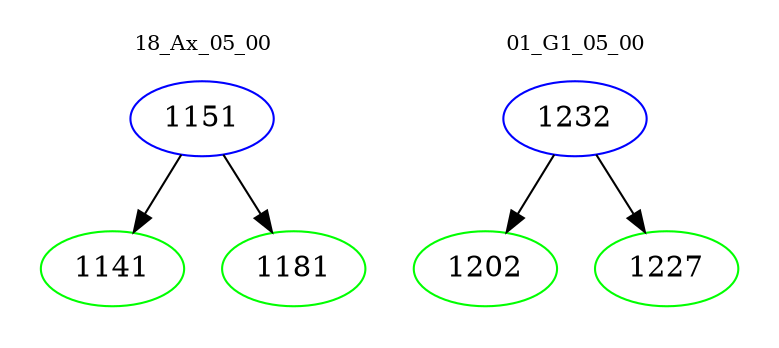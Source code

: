 digraph{
subgraph cluster_0 {
color = white
label = "18_Ax_05_00";
fontsize=10;
T0_1151 [label="1151", color="blue"]
T0_1151 -> T0_1141 [color="black"]
T0_1141 [label="1141", color="green"]
T0_1151 -> T0_1181 [color="black"]
T0_1181 [label="1181", color="green"]
}
subgraph cluster_1 {
color = white
label = "01_G1_05_00";
fontsize=10;
T1_1232 [label="1232", color="blue"]
T1_1232 -> T1_1202 [color="black"]
T1_1202 [label="1202", color="green"]
T1_1232 -> T1_1227 [color="black"]
T1_1227 [label="1227", color="green"]
}
}

